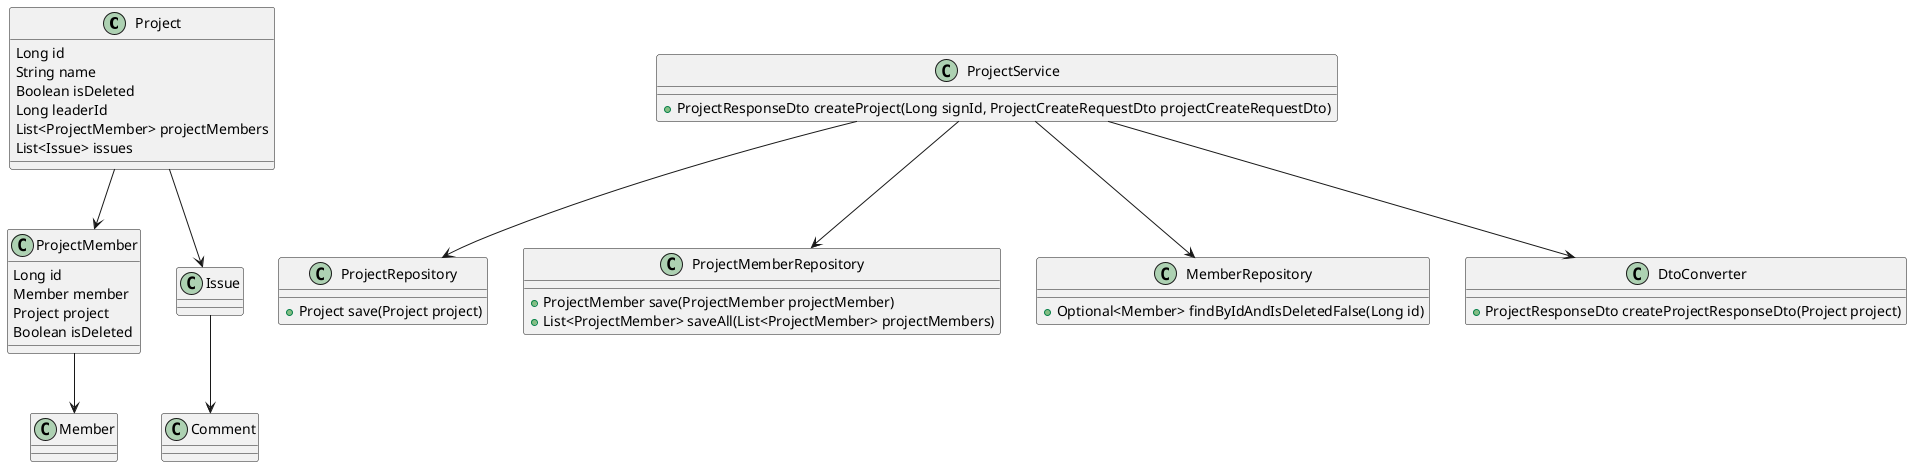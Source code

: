 @startuml
class Project {
    Long id
    String name
    Boolean isDeleted
    Long leaderId
    List<ProjectMember> projectMembers
    List<Issue> issues
}

class ProjectService {
    +ProjectResponseDto createProject(Long signId, ProjectCreateRequestDto projectCreateRequestDto)
}

class ProjectRepository {
    +Project save(Project project)
}

class ProjectMember {
    Long id
    Member member
    Project project
    Boolean isDeleted
}

class ProjectMemberRepository {
    +ProjectMember save(ProjectMember projectMember)
    +List<ProjectMember> saveAll(List<ProjectMember> projectMembers)
}

class MemberRepository {
    +Optional<Member> findByIdAndIsDeletedFalse(Long id)
}

class DtoConverter {
    +ProjectResponseDto createProjectResponseDto(Project project)
}

ProjectService --> ProjectRepository
ProjectService --> ProjectMemberRepository
ProjectService --> MemberRepository
ProjectService --> DtoConverter
Project --> ProjectMember
Project --> Issue
ProjectMember --> Member
Issue --> Comment
@enduml
